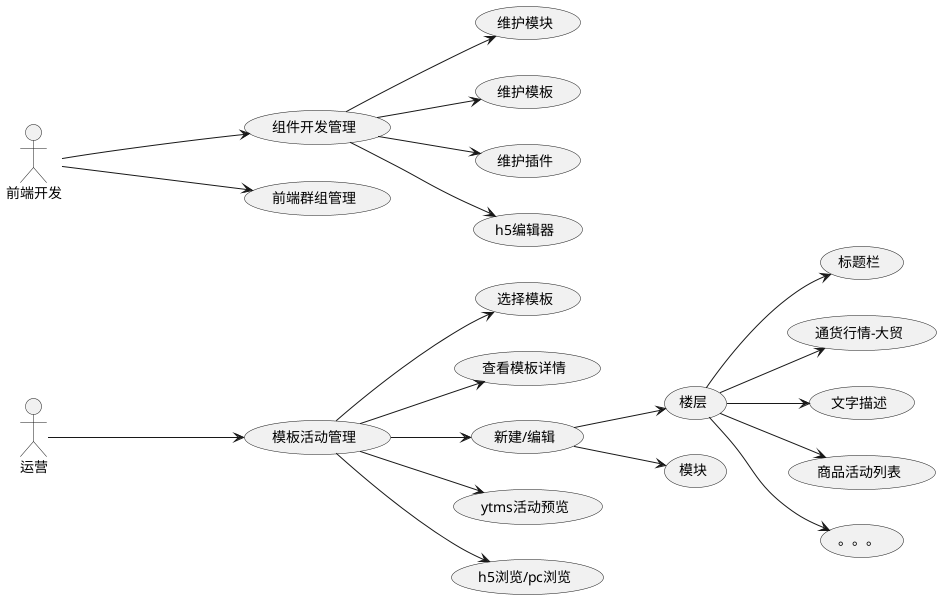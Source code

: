 @startuml
left to right direction
actor 运营
actor 前端开发

运营 ----> (模板活动管理)

前端开发 ----> (组件开发管理)
前端开发 ----> (前端群组管理)

(模板活动管理) --> (选择模板)
(模板活动管理) --> (查看模板详情)
(模板活动管理) --> (新建/编辑)
(模板活动管理) --> (ytms活动预览)
(模板活动管理) --> (h5浏览/pc浏览)
(新建/编辑) --> (楼层)
(新建/编辑) --> (模块)
(楼层)  --> (标题栏)
(楼层)  --> (通货行情-大贸)
(楼层)  --> (文字描述)
(楼层)  --> (商品活动列表)
(楼层)  --> (。。。)
(组件开发管理) --> (维护模块)
(组件开发管理) --> (维护模板)
(组件开发管理) --> (维护插件)
(组件开发管理) --> (h5编辑器)
@enduml